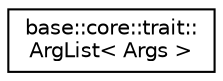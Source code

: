 digraph "クラス階層図"
{
 // LATEX_PDF_SIZE
  edge [fontname="Helvetica",fontsize="10",labelfontname="Helvetica",labelfontsize="10"];
  node [fontname="Helvetica",fontsize="10",shape=record];
  rankdir="LR";
  Node0 [label="base::core::trait::\lArgList\< Args \>",height=0.2,width=0.4,color="black", fillcolor="white", style="filled",URL="$structbase_1_1core_1_1trait_1_1_arg_list.html",tooltip=" "];
}
